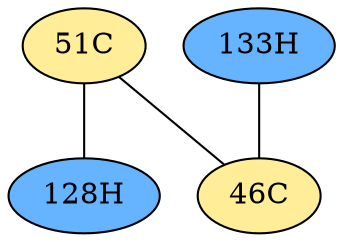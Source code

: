 // The Round Table
graph {
	"51C" [fillcolor="#FFED97" style=radial]
	"128H" [fillcolor="#66B3FF" style=radial]
	"51C" -- "128H" [penwidth=1]
	"51C" [fillcolor="#FFED97" style=radial]
	"46C" [fillcolor="#FFED97" style=radial]
	"51C" -- "46C" [penwidth=1]
	"133H" [fillcolor="#66B3FF" style=radial]
	"46C" [fillcolor="#FFED97" style=radial]
	"133H" -- "46C" [penwidth=1]
}
